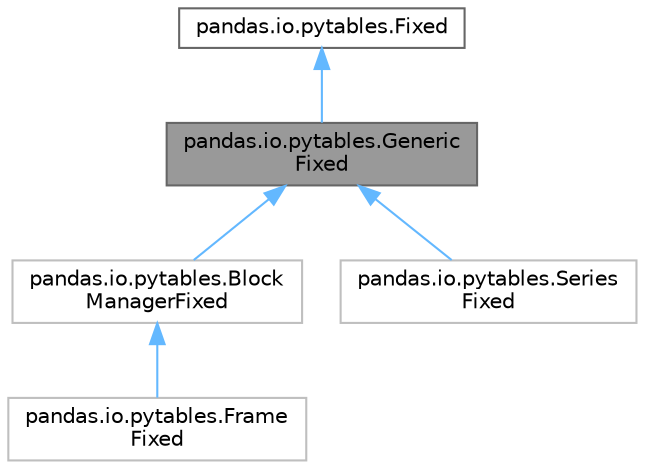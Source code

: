 digraph "pandas.io.pytables.GenericFixed"
{
 // LATEX_PDF_SIZE
  bgcolor="transparent";
  edge [fontname=Helvetica,fontsize=10,labelfontname=Helvetica,labelfontsize=10];
  node [fontname=Helvetica,fontsize=10,shape=box,height=0.2,width=0.4];
  Node1 [id="Node000001",label="pandas.io.pytables.Generic\lFixed",height=0.2,width=0.4,color="gray40", fillcolor="grey60", style="filled", fontcolor="black",tooltip=" "];
  Node2 -> Node1 [id="edge1_Node000001_Node000002",dir="back",color="steelblue1",style="solid",tooltip=" "];
  Node2 [id="Node000002",label="pandas.io.pytables.Fixed",height=0.2,width=0.4,color="gray40", fillcolor="white", style="filled",URL="$d4/d5d/classpandas_1_1io_1_1pytables_1_1Fixed.html",tooltip=" "];
  Node1 -> Node3 [id="edge2_Node000001_Node000003",dir="back",color="steelblue1",style="solid",tooltip=" "];
  Node3 [id="Node000003",label="pandas.io.pytables.Block\lManagerFixed",height=0.2,width=0.4,color="grey75", fillcolor="white", style="filled",URL="$da/d11/classpandas_1_1io_1_1pytables_1_1BlockManagerFixed.html",tooltip=" "];
  Node3 -> Node4 [id="edge3_Node000003_Node000004",dir="back",color="steelblue1",style="solid",tooltip=" "];
  Node4 [id="Node000004",label="pandas.io.pytables.Frame\lFixed",height=0.2,width=0.4,color="grey75", fillcolor="white", style="filled",URL="$d4/d5b/classpandas_1_1io_1_1pytables_1_1FrameFixed.html",tooltip=" "];
  Node1 -> Node5 [id="edge4_Node000001_Node000005",dir="back",color="steelblue1",style="solid",tooltip=" "];
  Node5 [id="Node000005",label="pandas.io.pytables.Series\lFixed",height=0.2,width=0.4,color="grey75", fillcolor="white", style="filled",URL="$d1/da8/classpandas_1_1io_1_1pytables_1_1SeriesFixed.html",tooltip=" "];
}
